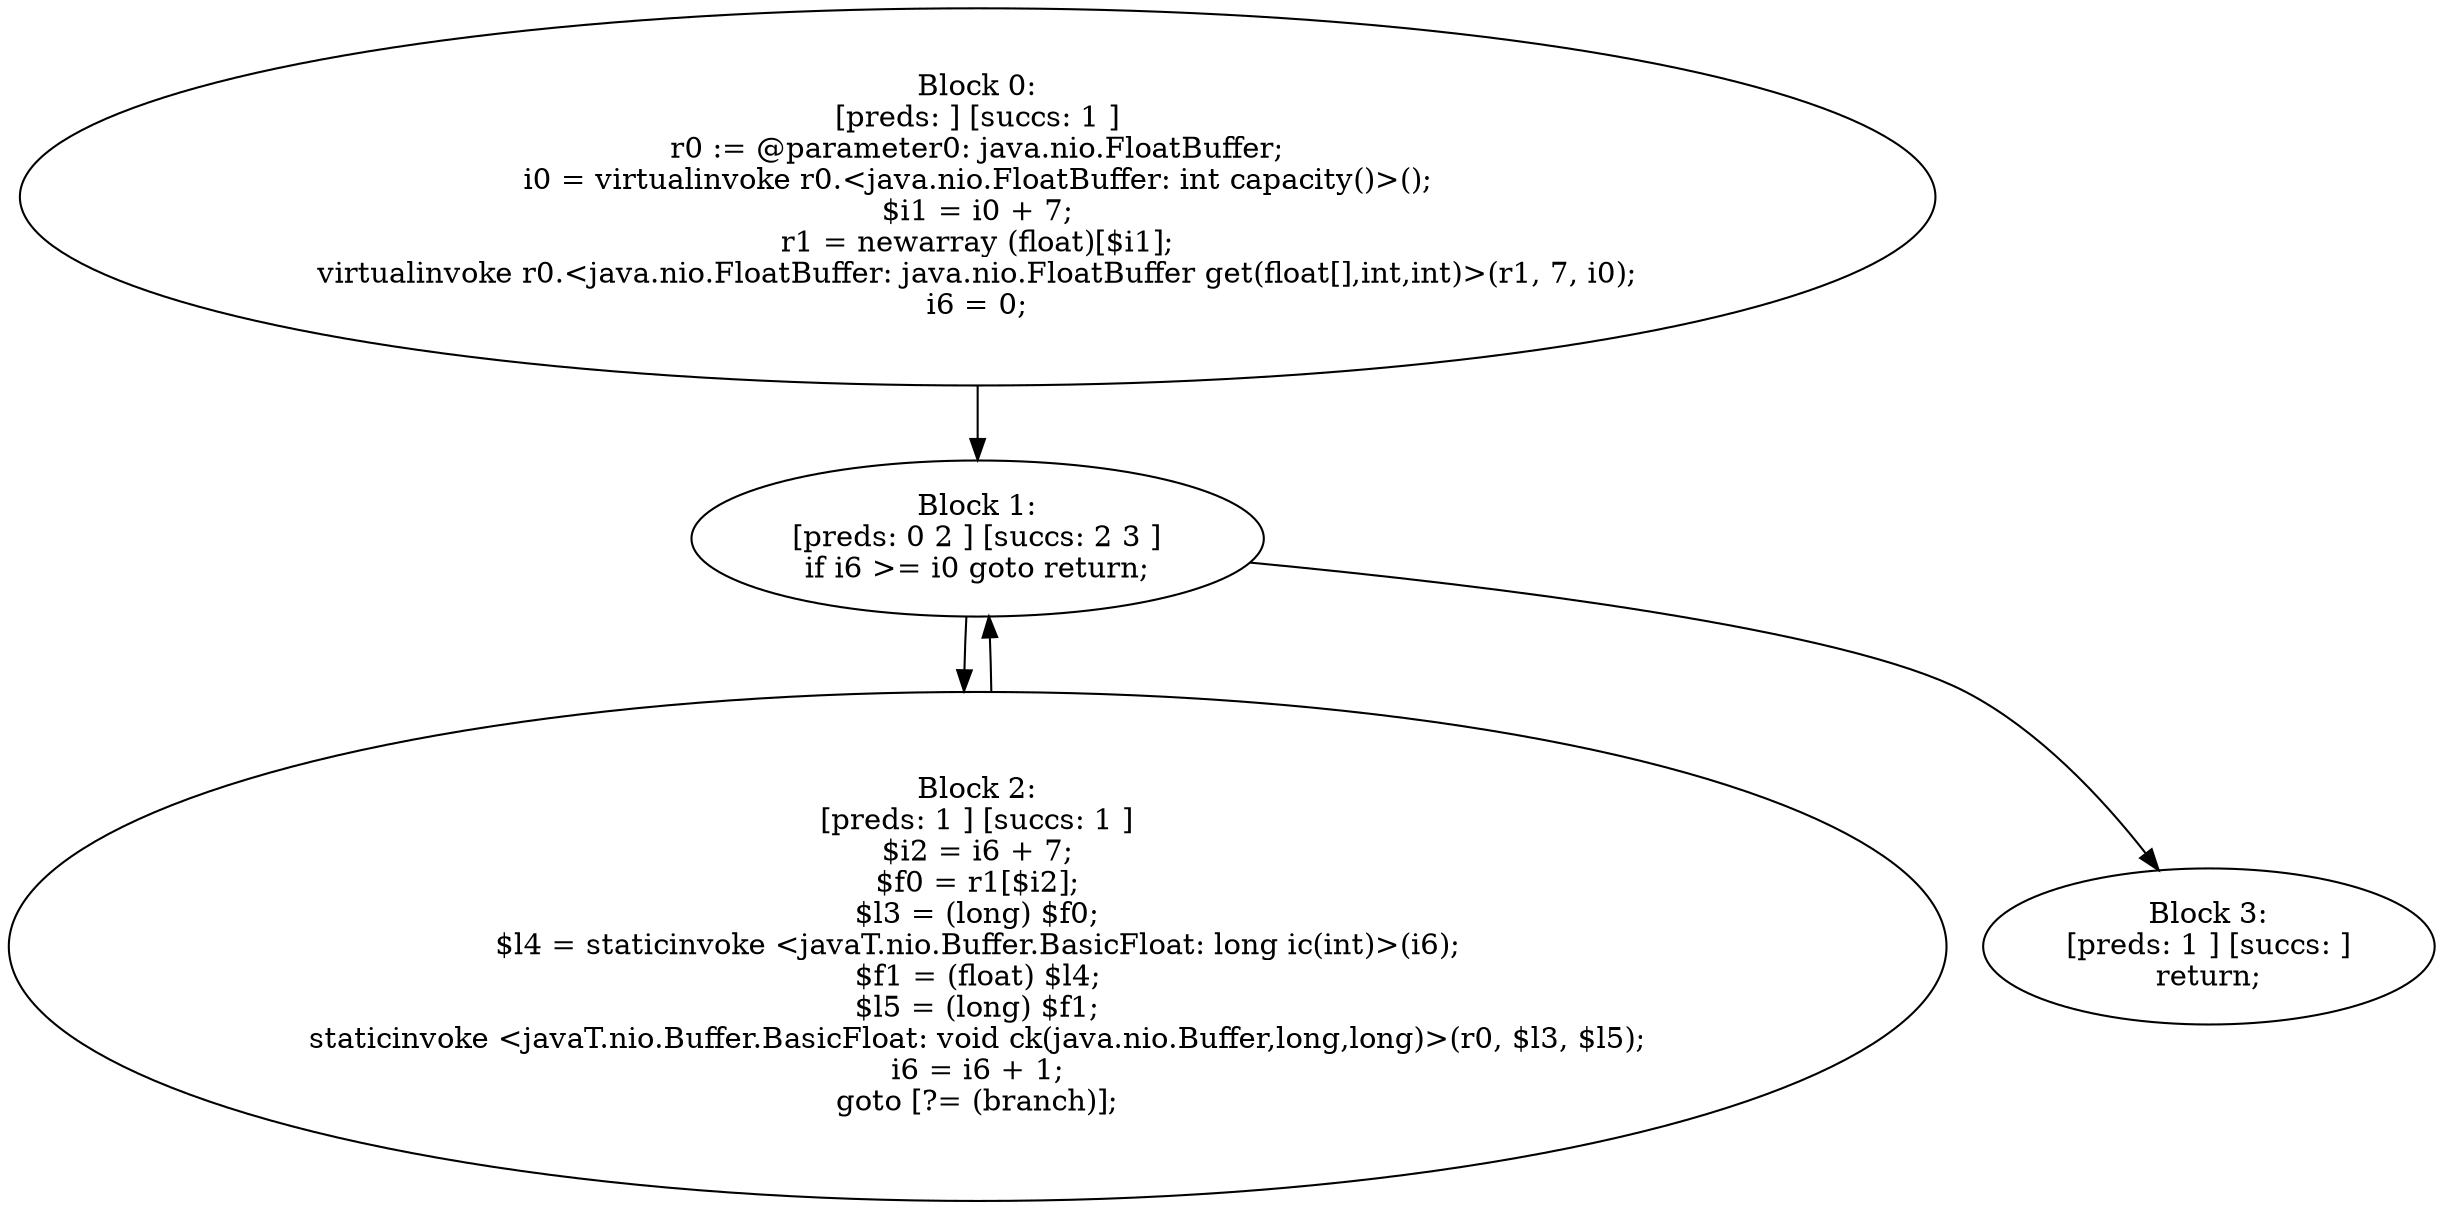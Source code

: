 digraph "unitGraph" {
    "Block 0:
[preds: ] [succs: 1 ]
r0 := @parameter0: java.nio.FloatBuffer;
i0 = virtualinvoke r0.<java.nio.FloatBuffer: int capacity()>();
$i1 = i0 + 7;
r1 = newarray (float)[$i1];
virtualinvoke r0.<java.nio.FloatBuffer: java.nio.FloatBuffer get(float[],int,int)>(r1, 7, i0);
i6 = 0;
"
    "Block 1:
[preds: 0 2 ] [succs: 2 3 ]
if i6 >= i0 goto return;
"
    "Block 2:
[preds: 1 ] [succs: 1 ]
$i2 = i6 + 7;
$f0 = r1[$i2];
$l3 = (long) $f0;
$l4 = staticinvoke <javaT.nio.Buffer.BasicFloat: long ic(int)>(i6);
$f1 = (float) $l4;
$l5 = (long) $f1;
staticinvoke <javaT.nio.Buffer.BasicFloat: void ck(java.nio.Buffer,long,long)>(r0, $l3, $l5);
i6 = i6 + 1;
goto [?= (branch)];
"
    "Block 3:
[preds: 1 ] [succs: ]
return;
"
    "Block 0:
[preds: ] [succs: 1 ]
r0 := @parameter0: java.nio.FloatBuffer;
i0 = virtualinvoke r0.<java.nio.FloatBuffer: int capacity()>();
$i1 = i0 + 7;
r1 = newarray (float)[$i1];
virtualinvoke r0.<java.nio.FloatBuffer: java.nio.FloatBuffer get(float[],int,int)>(r1, 7, i0);
i6 = 0;
"->"Block 1:
[preds: 0 2 ] [succs: 2 3 ]
if i6 >= i0 goto return;
";
    "Block 1:
[preds: 0 2 ] [succs: 2 3 ]
if i6 >= i0 goto return;
"->"Block 2:
[preds: 1 ] [succs: 1 ]
$i2 = i6 + 7;
$f0 = r1[$i2];
$l3 = (long) $f0;
$l4 = staticinvoke <javaT.nio.Buffer.BasicFloat: long ic(int)>(i6);
$f1 = (float) $l4;
$l5 = (long) $f1;
staticinvoke <javaT.nio.Buffer.BasicFloat: void ck(java.nio.Buffer,long,long)>(r0, $l3, $l5);
i6 = i6 + 1;
goto [?= (branch)];
";
    "Block 1:
[preds: 0 2 ] [succs: 2 3 ]
if i6 >= i0 goto return;
"->"Block 3:
[preds: 1 ] [succs: ]
return;
";
    "Block 2:
[preds: 1 ] [succs: 1 ]
$i2 = i6 + 7;
$f0 = r1[$i2];
$l3 = (long) $f0;
$l4 = staticinvoke <javaT.nio.Buffer.BasicFloat: long ic(int)>(i6);
$f1 = (float) $l4;
$l5 = (long) $f1;
staticinvoke <javaT.nio.Buffer.BasicFloat: void ck(java.nio.Buffer,long,long)>(r0, $l3, $l5);
i6 = i6 + 1;
goto [?= (branch)];
"->"Block 1:
[preds: 0 2 ] [succs: 2 3 ]
if i6 >= i0 goto return;
";
}
